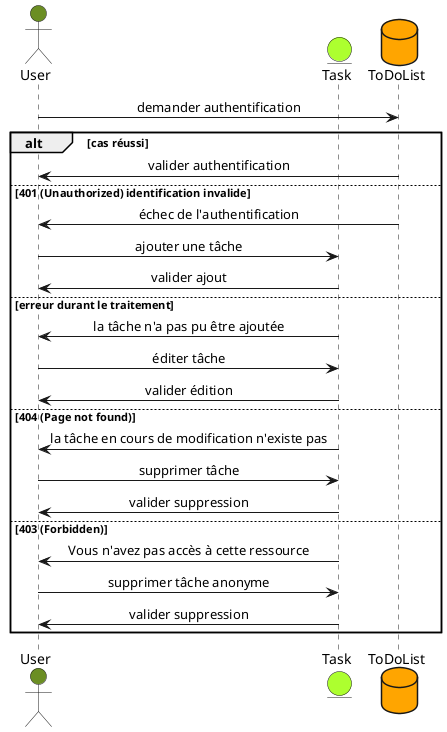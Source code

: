 @startuml UserSequence

skinparam responseMessageBelowArrow true
skinparam SequenceMessageAlignment center

actor User as User #OliveDrab

entity Task as Task #GreenYellow

database ToDoList as ToDoList #Orange

User  -> ToDoList: demander authentification
alt cas réussi
ToDoList-> User: valider authentification 
else 401 (Unauthorized) identification invalide
ToDoList-> User: échec de l'authentification

User  -> Task: ajouter une tâche
Task -> User: valider ajout
else erreur durant le traitement
Task -> User: la tâche n'a pas pu être ajoutée

User  -> Task: éditer tâche
Task -> User: valider édition
else 404 (Page not found)
Task -> User: la tâche en cours de modification n'existe pas

User  -> Task: supprimer tâche
Task -> User: valider suppression
else 403 (Forbidden)
Task -> User: Vous n'avez pas accès à cette ressource

User  -> Task: supprimer tâche anonyme
Task -> User: valider suppression

end
@enduml
